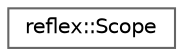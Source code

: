 digraph "Graphical Class Hierarchy"
{
 // LATEX_PDF_SIZE
  bgcolor="transparent";
  edge [fontname=Helvetica,fontsize=10,labelfontname=Helvetica,labelfontsize=10];
  node [fontname=Helvetica,fontsize=10,shape=box,height=0.2,width=0.4];
  rankdir="LR";
  Node0 [id="Node000000",label="reflex::Scope",height=0.2,width=0.4,color="grey40", fillcolor="white", style="filled",URL="$classreflex_1_1Scope.html",tooltip=" "];
}
